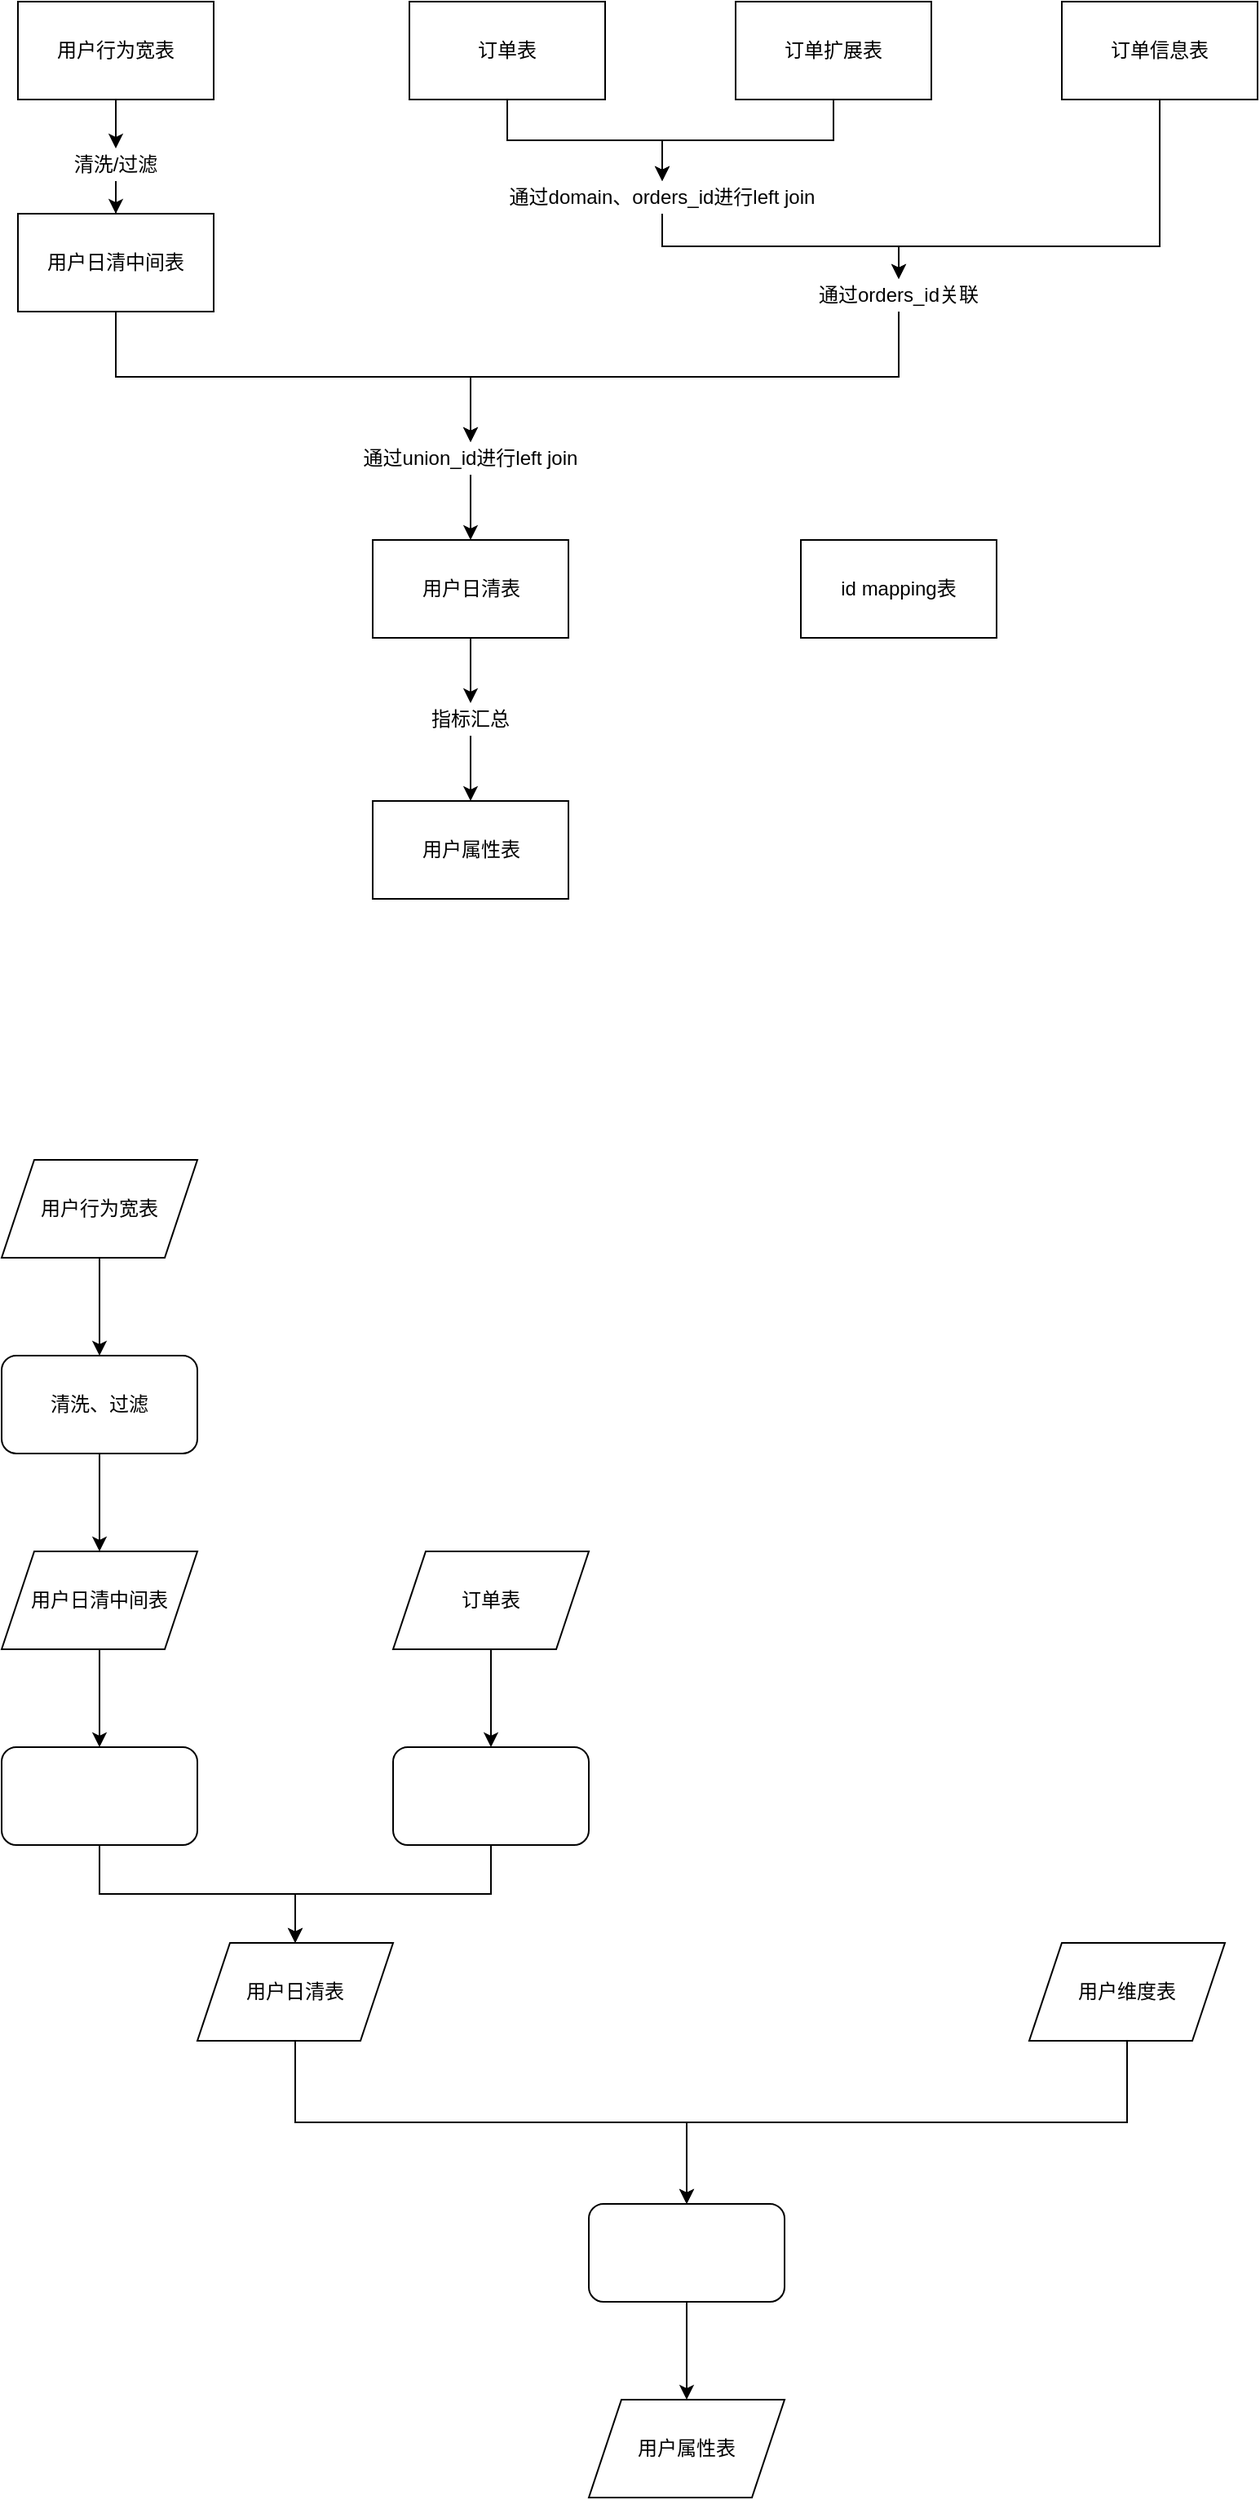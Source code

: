 <mxfile version="14.4.7" type="github">
  <diagram id="C5RBs43oDa-KdzZeNtuy" name="Page-1">
    <mxGraphModel dx="1246" dy="677" grid="1" gridSize="10" guides="1" tooltips="1" connect="1" arrows="1" fold="1" page="1" pageScale="1" pageWidth="827" pageHeight="1169" math="0" shadow="0">
      <root>
        <mxCell id="WIyWlLk6GJQsqaUBKTNV-0" />
        <mxCell id="WIyWlLk6GJQsqaUBKTNV-1" parent="WIyWlLk6GJQsqaUBKTNV-0" />
        <mxCell id="aJqS2GngOPCB8_TzCR6t-37" style="edgeStyle=orthogonalEdgeStyle;rounded=0;orthogonalLoop=1;jettySize=auto;html=1;exitX=0.5;exitY=1;exitDx=0;exitDy=0;entryX=0.5;entryY=0;entryDx=0;entryDy=0;" edge="1" parent="WIyWlLk6GJQsqaUBKTNV-1" source="aJqS2GngOPCB8_TzCR6t-33" target="aJqS2GngOPCB8_TzCR6t-34">
          <mxGeometry relative="1" as="geometry" />
        </mxCell>
        <mxCell id="aJqS2GngOPCB8_TzCR6t-33" value="用户行为宽表" style="shape=parallelogram;perimeter=parallelogramPerimeter;whiteSpace=wrap;html=1;fixedSize=1;" vertex="1" parent="WIyWlLk6GJQsqaUBKTNV-1">
          <mxGeometry x="110" y="740" width="120" height="60" as="geometry" />
        </mxCell>
        <mxCell id="aJqS2GngOPCB8_TzCR6t-38" style="edgeStyle=orthogonalEdgeStyle;rounded=0;orthogonalLoop=1;jettySize=auto;html=1;exitX=0.5;exitY=1;exitDx=0;exitDy=0;entryX=0.5;entryY=0;entryDx=0;entryDy=0;" edge="1" parent="WIyWlLk6GJQsqaUBKTNV-1" source="aJqS2GngOPCB8_TzCR6t-34" target="aJqS2GngOPCB8_TzCR6t-35">
          <mxGeometry relative="1" as="geometry" />
        </mxCell>
        <mxCell id="aJqS2GngOPCB8_TzCR6t-34" value="清洗、过滤" style="rounded=1;whiteSpace=wrap;html=1;" vertex="1" parent="WIyWlLk6GJQsqaUBKTNV-1">
          <mxGeometry x="110" y="860" width="120" height="60" as="geometry" />
        </mxCell>
        <mxCell id="aJqS2GngOPCB8_TzCR6t-39" style="edgeStyle=orthogonalEdgeStyle;rounded=0;orthogonalLoop=1;jettySize=auto;html=1;exitX=0.5;exitY=1;exitDx=0;exitDy=0;entryX=0.5;entryY=0;entryDx=0;entryDy=0;" edge="1" parent="WIyWlLk6GJQsqaUBKTNV-1" source="aJqS2GngOPCB8_TzCR6t-35" target="aJqS2GngOPCB8_TzCR6t-36">
          <mxGeometry relative="1" as="geometry" />
        </mxCell>
        <mxCell id="aJqS2GngOPCB8_TzCR6t-35" value="用户日清中间表" style="shape=parallelogram;perimeter=parallelogramPerimeter;whiteSpace=wrap;html=1;fixedSize=1;" vertex="1" parent="WIyWlLk6GJQsqaUBKTNV-1">
          <mxGeometry x="110" y="980" width="120" height="60" as="geometry" />
        </mxCell>
        <mxCell id="aJqS2GngOPCB8_TzCR6t-44" style="edgeStyle=orthogonalEdgeStyle;rounded=0;orthogonalLoop=1;jettySize=auto;html=1;exitX=0.5;exitY=1;exitDx=0;exitDy=0;entryX=0.5;entryY=0;entryDx=0;entryDy=0;" edge="1" parent="WIyWlLk6GJQsqaUBKTNV-1" source="aJqS2GngOPCB8_TzCR6t-36" target="aJqS2GngOPCB8_TzCR6t-43">
          <mxGeometry relative="1" as="geometry" />
        </mxCell>
        <mxCell id="aJqS2GngOPCB8_TzCR6t-36" value="" style="rounded=1;whiteSpace=wrap;html=1;" vertex="1" parent="WIyWlLk6GJQsqaUBKTNV-1">
          <mxGeometry x="110" y="1100" width="120" height="60" as="geometry" />
        </mxCell>
        <mxCell id="aJqS2GngOPCB8_TzCR6t-42" style="edgeStyle=orthogonalEdgeStyle;rounded=0;orthogonalLoop=1;jettySize=auto;html=1;exitX=0.5;exitY=1;exitDx=0;exitDy=0;entryX=0.5;entryY=0;entryDx=0;entryDy=0;" edge="1" parent="WIyWlLk6GJQsqaUBKTNV-1" source="aJqS2GngOPCB8_TzCR6t-40" target="aJqS2GngOPCB8_TzCR6t-41">
          <mxGeometry relative="1" as="geometry" />
        </mxCell>
        <mxCell id="aJqS2GngOPCB8_TzCR6t-40" value="订单表" style="shape=parallelogram;perimeter=parallelogramPerimeter;whiteSpace=wrap;html=1;fixedSize=1;" vertex="1" parent="WIyWlLk6GJQsqaUBKTNV-1">
          <mxGeometry x="350" y="980" width="120" height="60" as="geometry" />
        </mxCell>
        <mxCell id="aJqS2GngOPCB8_TzCR6t-45" style="edgeStyle=orthogonalEdgeStyle;rounded=0;orthogonalLoop=1;jettySize=auto;html=1;exitX=0.5;exitY=1;exitDx=0;exitDy=0;" edge="1" parent="WIyWlLk6GJQsqaUBKTNV-1" source="aJqS2GngOPCB8_TzCR6t-41" target="aJqS2GngOPCB8_TzCR6t-43">
          <mxGeometry relative="1" as="geometry" />
        </mxCell>
        <mxCell id="aJqS2GngOPCB8_TzCR6t-41" value="" style="rounded=1;whiteSpace=wrap;html=1;" vertex="1" parent="WIyWlLk6GJQsqaUBKTNV-1">
          <mxGeometry x="350" y="1100" width="120" height="60" as="geometry" />
        </mxCell>
        <mxCell id="aJqS2GngOPCB8_TzCR6t-48" style="edgeStyle=orthogonalEdgeStyle;rounded=0;orthogonalLoop=1;jettySize=auto;html=1;exitX=0.5;exitY=1;exitDx=0;exitDy=0;entryX=0.5;entryY=0;entryDx=0;entryDy=0;" edge="1" parent="WIyWlLk6GJQsqaUBKTNV-1" source="aJqS2GngOPCB8_TzCR6t-43" target="aJqS2GngOPCB8_TzCR6t-47">
          <mxGeometry relative="1" as="geometry" />
        </mxCell>
        <mxCell id="aJqS2GngOPCB8_TzCR6t-43" value="用户日清表" style="shape=parallelogram;perimeter=parallelogramPerimeter;whiteSpace=wrap;html=1;fixedSize=1;" vertex="1" parent="WIyWlLk6GJQsqaUBKTNV-1">
          <mxGeometry x="230" y="1220" width="120" height="60" as="geometry" />
        </mxCell>
        <mxCell id="aJqS2GngOPCB8_TzCR6t-49" style="edgeStyle=orthogonalEdgeStyle;rounded=0;orthogonalLoop=1;jettySize=auto;html=1;exitX=0.5;exitY=1;exitDx=0;exitDy=0;" edge="1" parent="WIyWlLk6GJQsqaUBKTNV-1" source="aJqS2GngOPCB8_TzCR6t-46" target="aJqS2GngOPCB8_TzCR6t-47">
          <mxGeometry relative="1" as="geometry" />
        </mxCell>
        <mxCell id="aJqS2GngOPCB8_TzCR6t-46" value="用户维度表" style="shape=parallelogram;perimeter=parallelogramPerimeter;whiteSpace=wrap;html=1;fixedSize=1;" vertex="1" parent="WIyWlLk6GJQsqaUBKTNV-1">
          <mxGeometry x="740" y="1220" width="120" height="60" as="geometry" />
        </mxCell>
        <mxCell id="aJqS2GngOPCB8_TzCR6t-51" style="edgeStyle=orthogonalEdgeStyle;rounded=0;orthogonalLoop=1;jettySize=auto;html=1;exitX=0.5;exitY=1;exitDx=0;exitDy=0;entryX=0.5;entryY=0;entryDx=0;entryDy=0;" edge="1" parent="WIyWlLk6GJQsqaUBKTNV-1" source="aJqS2GngOPCB8_TzCR6t-47" target="aJqS2GngOPCB8_TzCR6t-50">
          <mxGeometry relative="1" as="geometry" />
        </mxCell>
        <mxCell id="aJqS2GngOPCB8_TzCR6t-47" value="" style="rounded=1;whiteSpace=wrap;html=1;" vertex="1" parent="WIyWlLk6GJQsqaUBKTNV-1">
          <mxGeometry x="470" y="1380" width="120" height="60" as="geometry" />
        </mxCell>
        <mxCell id="aJqS2GngOPCB8_TzCR6t-50" value="用户属性表" style="shape=parallelogram;perimeter=parallelogramPerimeter;whiteSpace=wrap;html=1;fixedSize=1;" vertex="1" parent="WIyWlLk6GJQsqaUBKTNV-1">
          <mxGeometry x="470" y="1500" width="120" height="60" as="geometry" />
        </mxCell>
        <mxCell id="aJqS2GngOPCB8_TzCR6t-54" style="edgeStyle=orthogonalEdgeStyle;rounded=0;orthogonalLoop=1;jettySize=auto;html=1;exitX=0.5;exitY=1;exitDx=0;exitDy=0;" edge="1" parent="WIyWlLk6GJQsqaUBKTNV-1" source="aJqS2GngOPCB8_TzCR6t-59" target="aJqS2GngOPCB8_TzCR6t-53">
          <mxGeometry relative="1" as="geometry" />
        </mxCell>
        <mxCell id="aJqS2GngOPCB8_TzCR6t-52" value="用户行为宽表" style="rounded=0;whiteSpace=wrap;html=1;" vertex="1" parent="WIyWlLk6GJQsqaUBKTNV-1">
          <mxGeometry x="120" y="30" width="120" height="60" as="geometry" />
        </mxCell>
        <mxCell id="aJqS2GngOPCB8_TzCR6t-66" style="edgeStyle=orthogonalEdgeStyle;rounded=0;orthogonalLoop=1;jettySize=auto;html=1;exitX=0.5;exitY=1;exitDx=0;exitDy=0;entryX=0.5;entryY=0;entryDx=0;entryDy=0;" edge="1" parent="WIyWlLk6GJQsqaUBKTNV-1" source="aJqS2GngOPCB8_TzCR6t-53" target="aJqS2GngOPCB8_TzCR6t-63">
          <mxGeometry relative="1" as="geometry" />
        </mxCell>
        <mxCell id="aJqS2GngOPCB8_TzCR6t-53" value="用户日清中间表" style="rounded=0;whiteSpace=wrap;html=1;" vertex="1" parent="WIyWlLk6GJQsqaUBKTNV-1">
          <mxGeometry x="120" y="160" width="120" height="60" as="geometry" />
        </mxCell>
        <mxCell id="aJqS2GngOPCB8_TzCR6t-58" style="edgeStyle=orthogonalEdgeStyle;rounded=0;orthogonalLoop=1;jettySize=auto;html=1;exitX=0.5;exitY=1;exitDx=0;exitDy=0;" edge="1" parent="WIyWlLk6GJQsqaUBKTNV-1" source="aJqS2GngOPCB8_TzCR6t-63" target="aJqS2GngOPCB8_TzCR6t-56">
          <mxGeometry relative="1" as="geometry" />
        </mxCell>
        <mxCell id="aJqS2GngOPCB8_TzCR6t-73" style="edgeStyle=orthogonalEdgeStyle;rounded=0;orthogonalLoop=1;jettySize=auto;html=1;exitX=0.5;exitY=1;exitDx=0;exitDy=0;entryX=0.5;entryY=0;entryDx=0;entryDy=0;" edge="1" parent="WIyWlLk6GJQsqaUBKTNV-1" source="aJqS2GngOPCB8_TzCR6t-55" target="aJqS2GngOPCB8_TzCR6t-72">
          <mxGeometry relative="1" as="geometry" />
        </mxCell>
        <mxCell id="aJqS2GngOPCB8_TzCR6t-55" value="订单表" style="rounded=0;whiteSpace=wrap;html=1;" vertex="1" parent="WIyWlLk6GJQsqaUBKTNV-1">
          <mxGeometry x="360" y="30" width="120" height="60" as="geometry" />
        </mxCell>
        <mxCell id="aJqS2GngOPCB8_TzCR6t-62" style="edgeStyle=orthogonalEdgeStyle;rounded=0;orthogonalLoop=1;jettySize=auto;html=1;exitX=0.5;exitY=1;exitDx=0;exitDy=0;entryX=0.5;entryY=0;entryDx=0;entryDy=0;" edge="1" parent="WIyWlLk6GJQsqaUBKTNV-1" source="aJqS2GngOPCB8_TzCR6t-68" target="aJqS2GngOPCB8_TzCR6t-61">
          <mxGeometry relative="1" as="geometry" />
        </mxCell>
        <mxCell id="aJqS2GngOPCB8_TzCR6t-56" value="用户日清表" style="rounded=0;whiteSpace=wrap;html=1;" vertex="1" parent="WIyWlLk6GJQsqaUBKTNV-1">
          <mxGeometry x="337.5" y="360" width="120" height="60" as="geometry" />
        </mxCell>
        <mxCell id="aJqS2GngOPCB8_TzCR6t-59" value="清洗/过滤" style="text;html=1;strokeColor=none;fillColor=none;align=center;verticalAlign=middle;whiteSpace=wrap;rounded=0;" vertex="1" parent="WIyWlLk6GJQsqaUBKTNV-1">
          <mxGeometry x="145" y="120" width="70" height="20" as="geometry" />
        </mxCell>
        <mxCell id="aJqS2GngOPCB8_TzCR6t-60" style="edgeStyle=orthogonalEdgeStyle;rounded=0;orthogonalLoop=1;jettySize=auto;html=1;exitX=0.5;exitY=1;exitDx=0;exitDy=0;" edge="1" parent="WIyWlLk6GJQsqaUBKTNV-1" source="aJqS2GngOPCB8_TzCR6t-52" target="aJqS2GngOPCB8_TzCR6t-59">
          <mxGeometry relative="1" as="geometry">
            <mxPoint x="180" y="90" as="sourcePoint" />
            <mxPoint x="180" y="160" as="targetPoint" />
          </mxGeometry>
        </mxCell>
        <mxCell id="aJqS2GngOPCB8_TzCR6t-61" value="用户属性表" style="rounded=0;whiteSpace=wrap;html=1;" vertex="1" parent="WIyWlLk6GJQsqaUBKTNV-1">
          <mxGeometry x="337.5" y="520" width="120" height="60" as="geometry" />
        </mxCell>
        <mxCell id="aJqS2GngOPCB8_TzCR6t-63" value="通过union_id进行left join" style="text;html=1;strokeColor=none;fillColor=none;align=center;verticalAlign=middle;whiteSpace=wrap;rounded=0;" vertex="1" parent="WIyWlLk6GJQsqaUBKTNV-1">
          <mxGeometry x="290" y="300" width="215" height="20" as="geometry" />
        </mxCell>
        <mxCell id="aJqS2GngOPCB8_TzCR6t-68" value="指标汇总" style="text;html=1;strokeColor=none;fillColor=none;align=center;verticalAlign=middle;whiteSpace=wrap;rounded=0;" vertex="1" parent="WIyWlLk6GJQsqaUBKTNV-1">
          <mxGeometry x="356.25" y="460" width="82.5" height="20" as="geometry" />
        </mxCell>
        <mxCell id="aJqS2GngOPCB8_TzCR6t-69" style="edgeStyle=orthogonalEdgeStyle;rounded=0;orthogonalLoop=1;jettySize=auto;html=1;exitX=0.5;exitY=1;exitDx=0;exitDy=0;entryX=0.5;entryY=0;entryDx=0;entryDy=0;" edge="1" parent="WIyWlLk6GJQsqaUBKTNV-1" source="aJqS2GngOPCB8_TzCR6t-56" target="aJqS2GngOPCB8_TzCR6t-68">
          <mxGeometry relative="1" as="geometry">
            <mxPoint x="397.5" y="380" as="sourcePoint" />
            <mxPoint x="397.5" y="440" as="targetPoint" />
          </mxGeometry>
        </mxCell>
        <mxCell id="aJqS2GngOPCB8_TzCR6t-77" style="edgeStyle=orthogonalEdgeStyle;rounded=0;orthogonalLoop=1;jettySize=auto;html=1;exitX=0.5;exitY=1;exitDx=0;exitDy=0;entryX=0.5;entryY=0;entryDx=0;entryDy=0;" edge="1" parent="WIyWlLk6GJQsqaUBKTNV-1" source="aJqS2GngOPCB8_TzCR6t-70" target="aJqS2GngOPCB8_TzCR6t-72">
          <mxGeometry relative="1" as="geometry" />
        </mxCell>
        <mxCell id="aJqS2GngOPCB8_TzCR6t-70" value="订单扩展表" style="rounded=0;whiteSpace=wrap;html=1;" vertex="1" parent="WIyWlLk6GJQsqaUBKTNV-1">
          <mxGeometry x="560" y="30" width="120" height="60" as="geometry" />
        </mxCell>
        <mxCell id="aJqS2GngOPCB8_TzCR6t-83" style="edgeStyle=orthogonalEdgeStyle;rounded=0;orthogonalLoop=1;jettySize=auto;html=1;exitX=0.5;exitY=1;exitDx=0;exitDy=0;entryX=0.5;entryY=0;entryDx=0;entryDy=0;" edge="1" parent="WIyWlLk6GJQsqaUBKTNV-1" source="aJqS2GngOPCB8_TzCR6t-72" target="aJqS2GngOPCB8_TzCR6t-81">
          <mxGeometry relative="1" as="geometry" />
        </mxCell>
        <mxCell id="aJqS2GngOPCB8_TzCR6t-72" value="通过domain、orders_id进行left join" style="text;html=1;strokeColor=none;fillColor=none;align=center;verticalAlign=middle;whiteSpace=wrap;rounded=0;" vertex="1" parent="WIyWlLk6GJQsqaUBKTNV-1">
          <mxGeometry x="400" y="140" width="230" height="20" as="geometry" />
        </mxCell>
        <mxCell id="aJqS2GngOPCB8_TzCR6t-84" style="edgeStyle=orthogonalEdgeStyle;rounded=0;orthogonalLoop=1;jettySize=auto;html=1;exitX=0.5;exitY=1;exitDx=0;exitDy=0;" edge="1" parent="WIyWlLk6GJQsqaUBKTNV-1" source="aJqS2GngOPCB8_TzCR6t-80" target="aJqS2GngOPCB8_TzCR6t-81">
          <mxGeometry relative="1" as="geometry">
            <Array as="points">
              <mxPoint x="820" y="180" />
              <mxPoint x="660" y="180" />
            </Array>
          </mxGeometry>
        </mxCell>
        <mxCell id="aJqS2GngOPCB8_TzCR6t-80" value="订单信息表" style="rounded=0;whiteSpace=wrap;html=1;" vertex="1" parent="WIyWlLk6GJQsqaUBKTNV-1">
          <mxGeometry x="760" y="30" width="120" height="60" as="geometry" />
        </mxCell>
        <mxCell id="aJqS2GngOPCB8_TzCR6t-85" style="edgeStyle=orthogonalEdgeStyle;rounded=0;orthogonalLoop=1;jettySize=auto;html=1;exitX=0.5;exitY=1;exitDx=0;exitDy=0;" edge="1" parent="WIyWlLk6GJQsqaUBKTNV-1" source="aJqS2GngOPCB8_TzCR6t-81" target="aJqS2GngOPCB8_TzCR6t-63">
          <mxGeometry relative="1" as="geometry" />
        </mxCell>
        <mxCell id="aJqS2GngOPCB8_TzCR6t-81" value="通过orders_id关联" style="text;html=1;strokeColor=none;fillColor=none;align=center;verticalAlign=middle;whiteSpace=wrap;rounded=0;" vertex="1" parent="WIyWlLk6GJQsqaUBKTNV-1">
          <mxGeometry x="580" y="200" width="160" height="20" as="geometry" />
        </mxCell>
        <mxCell id="aJqS2GngOPCB8_TzCR6t-86" value="id mapping表" style="rounded=0;whiteSpace=wrap;html=1;" vertex="1" parent="WIyWlLk6GJQsqaUBKTNV-1">
          <mxGeometry x="600" y="360" width="120" height="60" as="geometry" />
        </mxCell>
      </root>
    </mxGraphModel>
  </diagram>
</mxfile>
